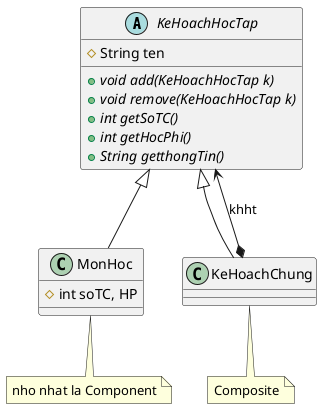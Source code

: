 @startuml
'https://plantuml.com/class-diagram
abstract class KeHoachHocTap {
    #String ten
    +{abstract} void add(KeHoachHocTap k)
    +{abstract} void remove(KeHoachHocTap k)
    +{abstract} int getSoTC()
    +{abstract} int getHocPhi()
    +{abstract} String getthongTin()
}

class MonHoc {
    #int soTC, HP
}

class KeHoachChung {

}

KeHoachHocTap <|-- MonHoc
KeHoachHocTap <|-- KeHoachChung
KeHoachChung *--> KeHoachHocTap: khht

note bottom of MonHoc
    nho nhat la Component
end note

note bottom of KeHoachChung
     Composite
end note

@enduml